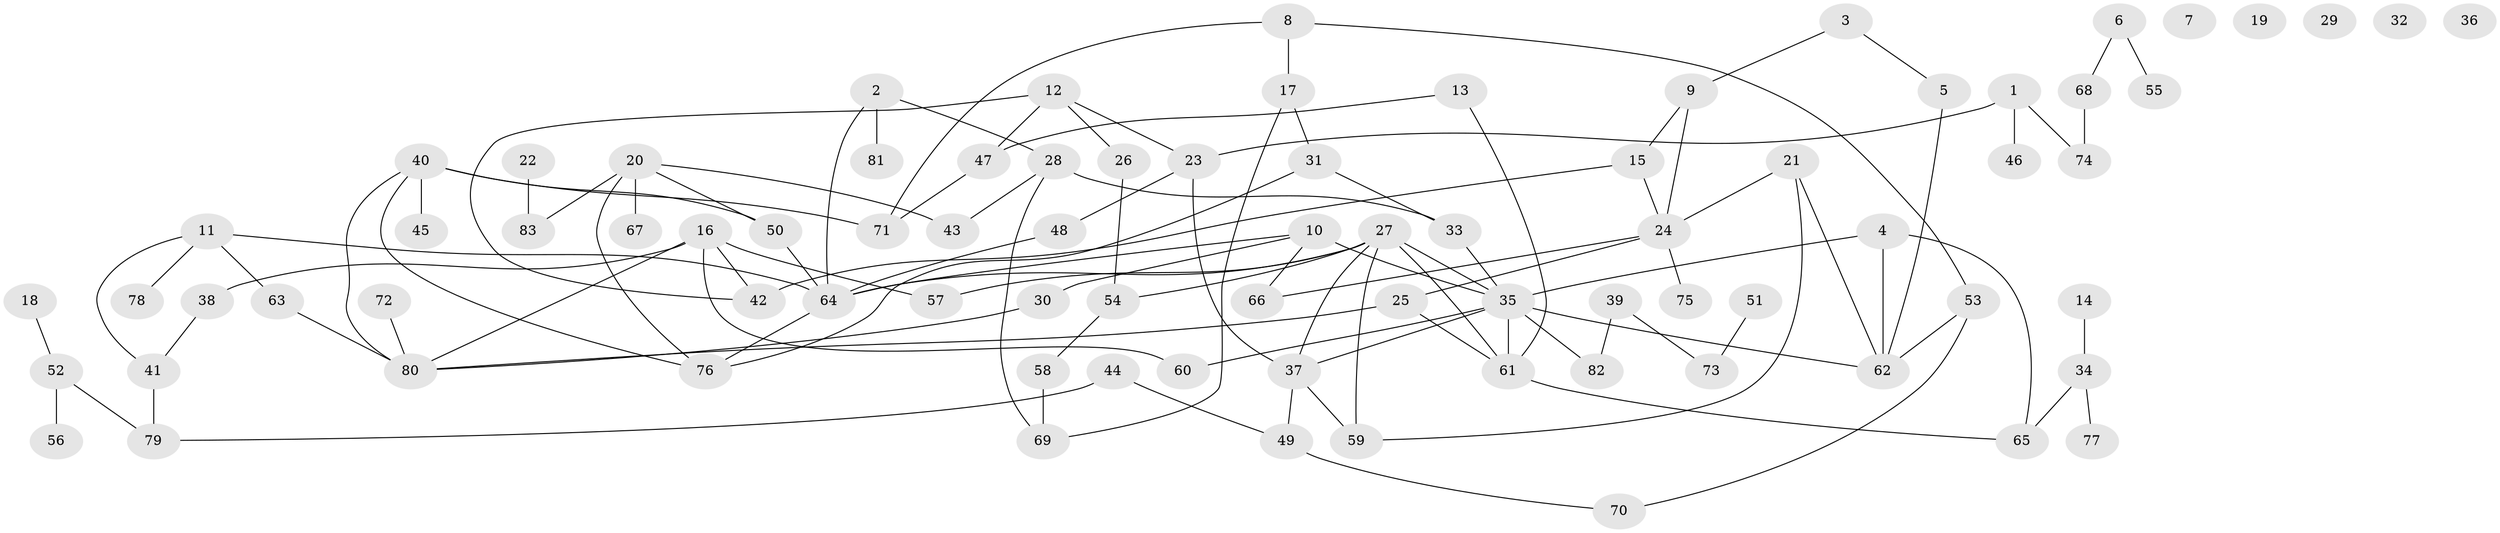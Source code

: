 // Generated by graph-tools (version 1.1) at 2025/25/03/09/25 03:25:14]
// undirected, 83 vertices, 111 edges
graph export_dot {
graph [start="1"]
  node [color=gray90,style=filled];
  1;
  2;
  3;
  4;
  5;
  6;
  7;
  8;
  9;
  10;
  11;
  12;
  13;
  14;
  15;
  16;
  17;
  18;
  19;
  20;
  21;
  22;
  23;
  24;
  25;
  26;
  27;
  28;
  29;
  30;
  31;
  32;
  33;
  34;
  35;
  36;
  37;
  38;
  39;
  40;
  41;
  42;
  43;
  44;
  45;
  46;
  47;
  48;
  49;
  50;
  51;
  52;
  53;
  54;
  55;
  56;
  57;
  58;
  59;
  60;
  61;
  62;
  63;
  64;
  65;
  66;
  67;
  68;
  69;
  70;
  71;
  72;
  73;
  74;
  75;
  76;
  77;
  78;
  79;
  80;
  81;
  82;
  83;
  1 -- 23;
  1 -- 46;
  1 -- 74;
  2 -- 28;
  2 -- 64;
  2 -- 81;
  3 -- 5;
  3 -- 9;
  4 -- 35;
  4 -- 62;
  4 -- 65;
  5 -- 62;
  6 -- 55;
  6 -- 68;
  8 -- 17;
  8 -- 53;
  8 -- 71;
  9 -- 15;
  9 -- 24;
  10 -- 30;
  10 -- 35;
  10 -- 64;
  10 -- 66;
  11 -- 41;
  11 -- 63;
  11 -- 64;
  11 -- 78;
  12 -- 23;
  12 -- 26;
  12 -- 42;
  12 -- 47;
  13 -- 47;
  13 -- 61;
  14 -- 34;
  15 -- 24;
  15 -- 42;
  16 -- 38;
  16 -- 42;
  16 -- 57;
  16 -- 60;
  16 -- 80;
  17 -- 31;
  17 -- 69;
  18 -- 52;
  20 -- 43;
  20 -- 50;
  20 -- 67;
  20 -- 76;
  20 -- 83;
  21 -- 24;
  21 -- 59;
  21 -- 62;
  22 -- 83;
  23 -- 37;
  23 -- 48;
  24 -- 25;
  24 -- 66;
  24 -- 75;
  25 -- 61;
  25 -- 80;
  26 -- 54;
  27 -- 35;
  27 -- 37;
  27 -- 54;
  27 -- 57;
  27 -- 59;
  27 -- 61;
  27 -- 64;
  28 -- 33;
  28 -- 43;
  28 -- 69;
  30 -- 80;
  31 -- 33;
  31 -- 76;
  33 -- 35;
  34 -- 65;
  34 -- 77;
  35 -- 37;
  35 -- 60;
  35 -- 61;
  35 -- 62;
  35 -- 82;
  37 -- 49;
  37 -- 59;
  38 -- 41;
  39 -- 73;
  39 -- 82;
  40 -- 45;
  40 -- 50;
  40 -- 71;
  40 -- 76;
  40 -- 80;
  41 -- 79;
  44 -- 49;
  44 -- 79;
  47 -- 71;
  48 -- 64;
  49 -- 70;
  50 -- 64;
  51 -- 73;
  52 -- 56;
  52 -- 79;
  53 -- 62;
  53 -- 70;
  54 -- 58;
  58 -- 69;
  61 -- 65;
  63 -- 80;
  64 -- 76;
  68 -- 74;
  72 -- 80;
}

